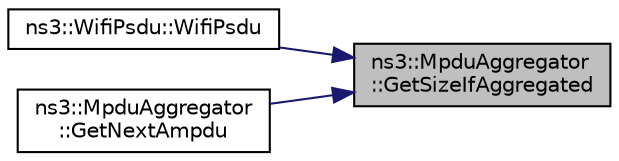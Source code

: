 digraph "ns3::MpduAggregator::GetSizeIfAggregated"
{
 // LATEX_PDF_SIZE
  edge [fontname="Helvetica",fontsize="10",labelfontname="Helvetica",labelfontsize="10"];
  node [fontname="Helvetica",fontsize="10",shape=record];
  rankdir="RL";
  Node1 [label="ns3::MpduAggregator\l::GetSizeIfAggregated",height=0.2,width=0.4,color="black", fillcolor="grey75", style="filled", fontcolor="black",tooltip="Compute the size of the A-MPDU resulting from the aggregation of an MPDU of size mpduSize and an A-MP..."];
  Node1 -> Node2 [dir="back",color="midnightblue",fontsize="10",style="solid",fontname="Helvetica"];
  Node2 [label="ns3::WifiPsdu::WifiPsdu",height=0.2,width=0.4,color="black", fillcolor="white", style="filled",URL="$classns3_1_1_wifi_psdu.html#af4cedb676147cc4da9c5d1a030ad3a7f",tooltip="Create a PSDU storing an S-MPDU or A-MPDU."];
  Node1 -> Node3 [dir="back",color="midnightblue",fontsize="10",style="solid",fontname="Helvetica"];
  Node3 [label="ns3::MpduAggregator\l::GetNextAmpdu",height=0.2,width=0.4,color="black", fillcolor="white", style="filled",URL="$classns3_1_1_mpdu_aggregator.html#abe47e62b7e26e62857688bf2a1bf537b",tooltip="Attempt to aggregate other MPDUs to the given MPDU, while meeting the following constraints:"];
}
